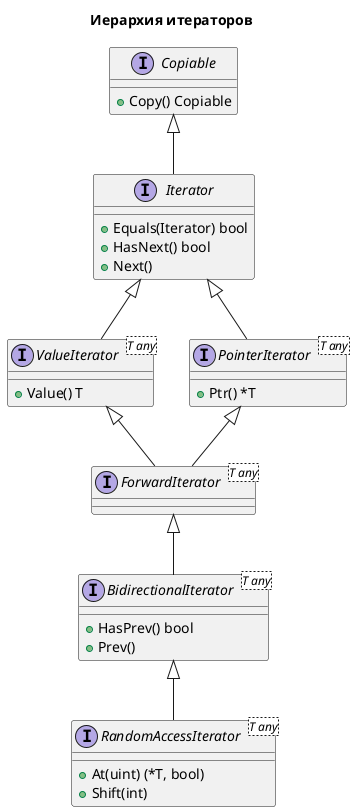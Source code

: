 @startuml
'https://plantuml.com/class-diagram

title "Иерархия итераторов"

interface Copiable {
    +Copy() Copiable
}

interface Iterator {
    +Equals(Iterator) bool
    +HasNext() bool
    +Next()
}

interface ValueIterator<T any> {
    +Value() T
}

interface PointerIterator<T any> {
    +Ptr() *T
}

interface ForwardIterator<T any> {}

interface BidirectionalIterator<T any> {
    +HasPrev() bool
    +Prev()
}

interface RandomAccessIterator<T any> {
    +At(uint) (*T, bool)
    +Shift(int)
}

Copiable <|-- Iterator
Iterator <|-- ValueIterator
Iterator <|-- PointerIterator
ValueIterator <|-- ForwardIterator
PointerIterator <|-- ForwardIterator
ForwardIterator <|-- BidirectionalIterator
BidirectionalIterator <|-- RandomAccessIterator


@enduml